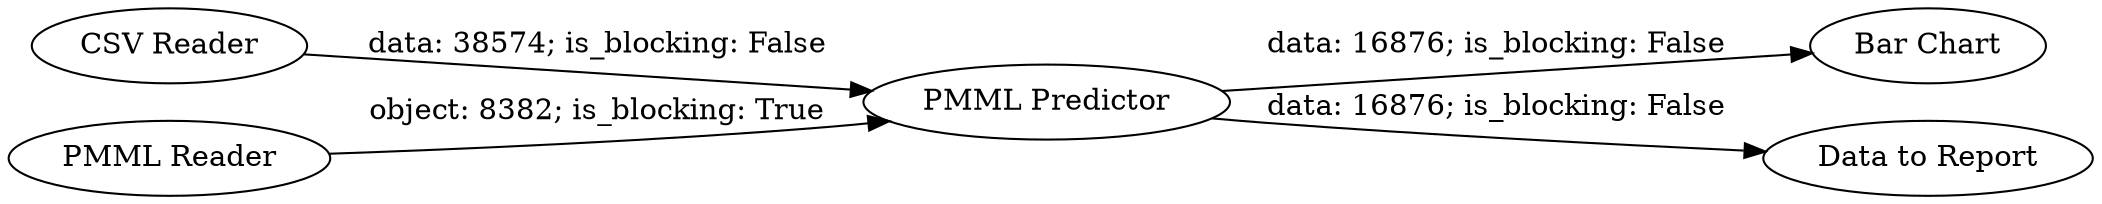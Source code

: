 digraph {
	"-8342438743866649088_5" [label="Bar Chart"]
	"-8342438743866649088_4" [label="Data to Report"]
	"-8342438743866649088_3" [label="PMML Predictor"]
	"-8342438743866649088_1" [label="CSV Reader"]
	"-8342438743866649088_2" [label="PMML Reader"]
	"-8342438743866649088_1" -> "-8342438743866649088_3" [label="data: 38574; is_blocking: False"]
	"-8342438743866649088_2" -> "-8342438743866649088_3" [label="object: 8382; is_blocking: True"]
	"-8342438743866649088_3" -> "-8342438743866649088_4" [label="data: 16876; is_blocking: False"]
	"-8342438743866649088_3" -> "-8342438743866649088_5" [label="data: 16876; is_blocking: False"]
	rankdir=LR
}
